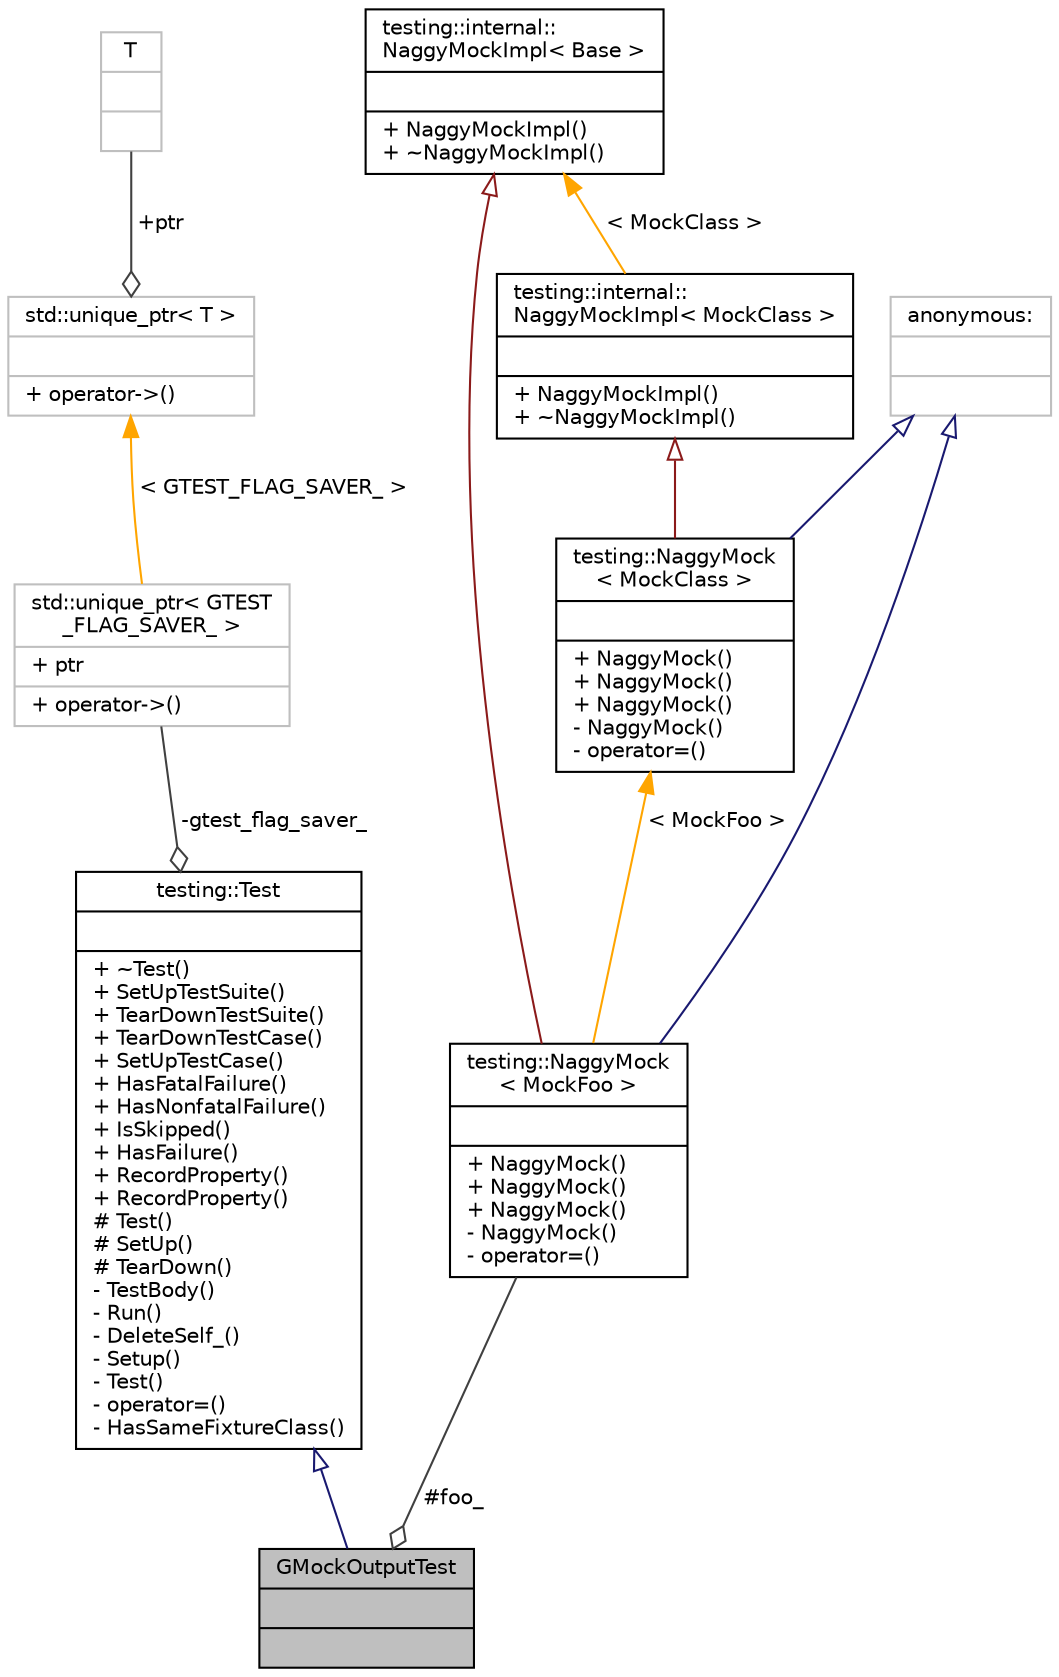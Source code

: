 digraph "GMockOutputTest"
{
 // LATEX_PDF_SIZE
  bgcolor="transparent";
  edge [fontname="Helvetica",fontsize="10",labelfontname="Helvetica",labelfontsize="10"];
  node [fontname="Helvetica",fontsize="10",shape=record];
  Node1 [label="{GMockOutputTest\n||}",height=0.2,width=0.4,color="black", fillcolor="grey75", style="filled", fontcolor="black",tooltip=" "];
  Node2 -> Node1 [dir="back",color="midnightblue",fontsize="10",style="solid",arrowtail="onormal",fontname="Helvetica"];
  Node2 [label="{testing::Test\n||+ ~Test()\l+ SetUpTestSuite()\l+ TearDownTestSuite()\l+ TearDownTestCase()\l+ SetUpTestCase()\l+ HasFatalFailure()\l+ HasNonfatalFailure()\l+ IsSkipped()\l+ HasFailure()\l+ RecordProperty()\l+ RecordProperty()\l# Test()\l# SetUp()\l# TearDown()\l- TestBody()\l- Run()\l- DeleteSelf_()\l- Setup()\l- Test()\l- operator=()\l- HasSameFixtureClass()\l}",height=0.2,width=0.4,color="black",URL="$classtesting_1_1Test.html",tooltip=" "];
  Node3 -> Node2 [color="grey25",fontsize="10",style="solid",label=" -gtest_flag_saver_" ,arrowhead="odiamond",fontname="Helvetica"];
  Node3 [label="{std::unique_ptr\< GTEST\l_FLAG_SAVER_ \>\n|+ ptr\l|+ operator-\>()\l}",height=0.2,width=0.4,color="grey75",tooltip=" "];
  Node4 -> Node3 [dir="back",color="orange",fontsize="10",style="solid",label=" \< GTEST_FLAG_SAVER_ \>" ,fontname="Helvetica"];
  Node4 [label="{std::unique_ptr\< T \>\n||+ operator-\>()\l}",height=0.2,width=0.4,color="grey75",tooltip=" "];
  Node5 -> Node4 [color="grey25",fontsize="10",style="solid",label=" +ptr" ,arrowhead="odiamond",fontname="Helvetica"];
  Node5 [label="{T\n||}",height=0.2,width=0.4,color="grey75",tooltip=" "];
  Node6 -> Node1 [color="grey25",fontsize="10",style="solid",label=" #foo_" ,arrowhead="odiamond",fontname="Helvetica"];
  Node6 [label="{testing::NaggyMock\l\< MockFoo \>\n||+ NaggyMock()\l+ NaggyMock()\l+ NaggyMock()\l- NaggyMock()\l- operator=()\l}",height=0.2,width=0.4,color="black",URL="$classtesting_1_1NaggyMock.html",tooltip=" "];
  Node7 -> Node6 [dir="back",color="firebrick4",fontsize="10",style="solid",arrowtail="onormal",fontname="Helvetica"];
  Node7 [label="{testing::internal::\lNaggyMockImpl\< Base \>\n||+ NaggyMockImpl()\l+ ~NaggyMockImpl()\l}",height=0.2,width=0.4,color="black",URL="$classtesting_1_1internal_1_1NaggyMockImpl.html",tooltip=" "];
  Node8 -> Node6 [dir="back",color="midnightblue",fontsize="10",style="solid",arrowtail="onormal",fontname="Helvetica"];
  Node8 [label="{anonymous:\n||}",height=0.2,width=0.4,color="grey75",tooltip=" "];
  Node9 -> Node6 [dir="back",color="orange",fontsize="10",style="solid",label=" \< MockFoo \>" ,fontname="Helvetica"];
  Node9 [label="{testing::NaggyMock\l\< MockClass \>\n||+ NaggyMock()\l+ NaggyMock()\l+ NaggyMock()\l- NaggyMock()\l- operator=()\l}",height=0.2,width=0.4,color="black",URL="$classtesting_1_1NaggyMock.html",tooltip=" "];
  Node10 -> Node9 [dir="back",color="firebrick4",fontsize="10",style="solid",arrowtail="onormal",fontname="Helvetica"];
  Node10 [label="{testing::internal::\lNaggyMockImpl\< MockClass \>\n||+ NaggyMockImpl()\l+ ~NaggyMockImpl()\l}",height=0.2,width=0.4,color="black",URL="$classtesting_1_1internal_1_1NaggyMockImpl.html",tooltip=" "];
  Node7 -> Node10 [dir="back",color="orange",fontsize="10",style="solid",label=" \< MockClass \>" ,fontname="Helvetica"];
  Node8 -> Node9 [dir="back",color="midnightblue",fontsize="10",style="solid",arrowtail="onormal",fontname="Helvetica"];
}

